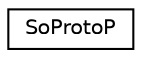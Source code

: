 digraph "Graphical Class Hierarchy"
{
 // LATEX_PDF_SIZE
  edge [fontname="Helvetica",fontsize="10",labelfontname="Helvetica",labelfontsize="10"];
  node [fontname="Helvetica",fontsize="10",shape=record];
  rankdir="LR";
  Node0 [label="SoProtoP",height=0.2,width=0.4,color="black", fillcolor="white", style="filled",URL="$classSoProtoP.html",tooltip=" "];
}
